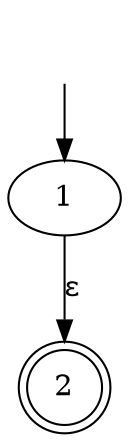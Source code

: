 digraph fa {
	1 [label=1]
	2 [label=2]
	1
	2 [shape=doublecircle]
	1 -> 2 [label="ε"]
	"" [shape=plaintext]
	"" -> 1
}
